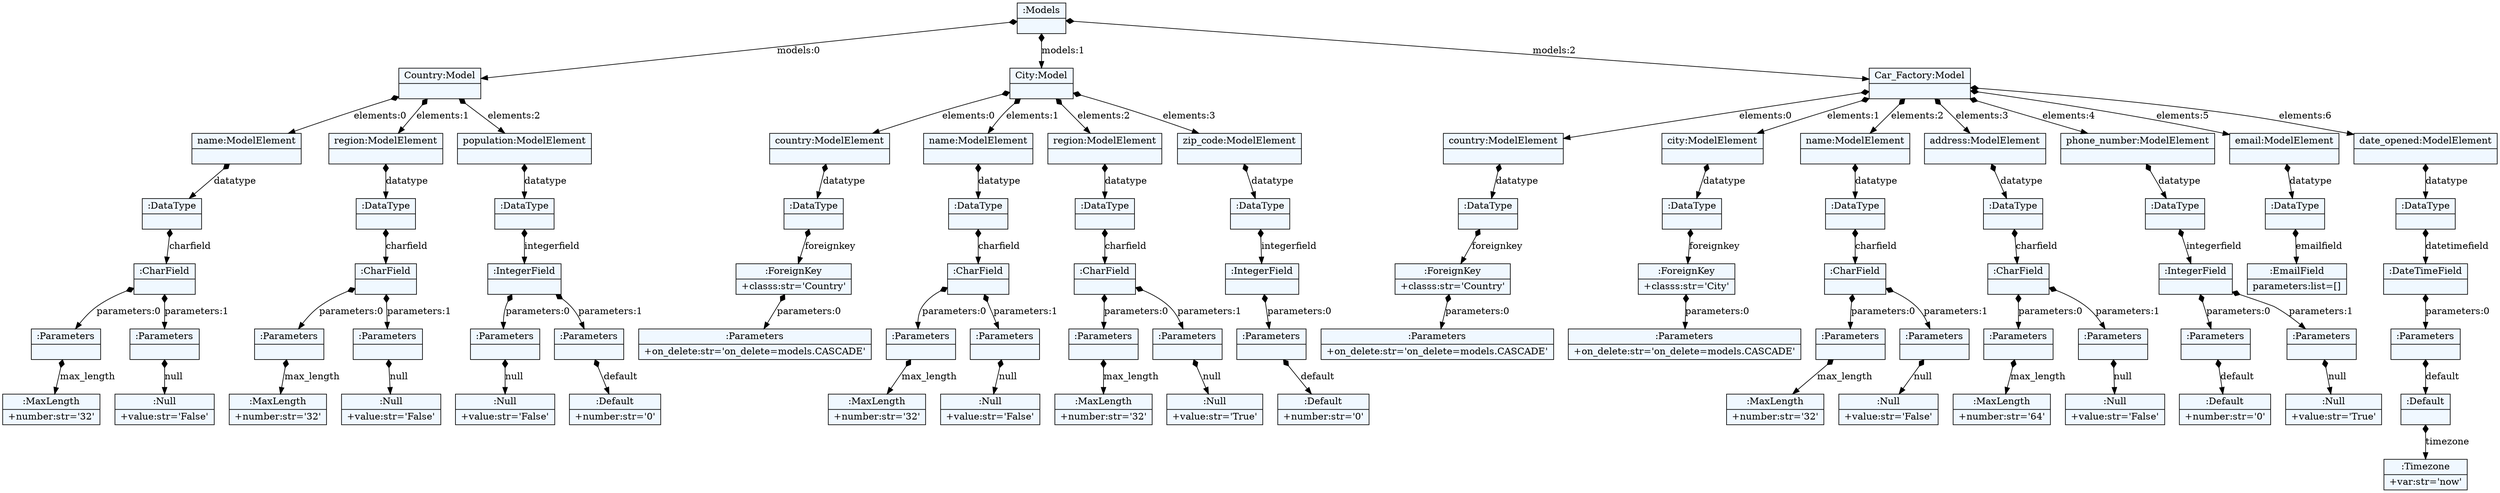 
    digraph xtext {
    fontname = "Bitstream Vera Sans"
    fontsize = 8
    node[
        shape=record,
        style=filled,
        fillcolor=aliceblue
    ]
    nodesep = 0.3
    edge[dir=black,arrowtail=empty]


2419068897376 -> 2419068945800 [label="models:0" arrowtail=diamond dir=both]
2419068945800 -> 2419068946864 [label="elements:0" arrowtail=diamond dir=both]
2419068946864 -> 2419068947144 [label="datatype" arrowtail=diamond dir=both]
2419068947144 -> 2419068947200 [label="charfield" arrowtail=diamond dir=both]
2419068947200 -> 2419068947424 [label="parameters:0" arrowtail=diamond dir=both]
2419068947424 -> 2419068947536 [label="max_length" arrowtail=diamond dir=both]
2419068947536[label="{:MaxLength|+number:str='32'\l}"]
2419068947424[label="{:Parameters|}"]
2419068947200 -> 2419068947480 [label="parameters:1" arrowtail=diamond dir=both]
2419068947480 -> 2419068947648 [label="null" arrowtail=diamond dir=both]
2419068947648[label="{:Null|+value:str='False'\l}"]
2419068947480[label="{:Parameters|}"]
2419068947200[label="{:CharField|}"]
2419068947144[label="{:DataType|}"]
2419068946864[label="{name:ModelElement|}"]
2419068945800 -> 2419068947032 [label="elements:1" arrowtail=diamond dir=both]
2419068947032 -> 2419068946976 [label="datatype" arrowtail=diamond dir=both]
2419068946976 -> 2419068947368 [label="charfield" arrowtail=diamond dir=both]
2419068947368 -> 2419068947872 [label="parameters:0" arrowtail=diamond dir=both]
2419068947872 -> 2419068947928 [label="max_length" arrowtail=diamond dir=both]
2419068947928[label="{:MaxLength|+number:str='32'\l}"]
2419068947872[label="{:Parameters|}"]
2419068947368 -> 2419068947816 [label="parameters:1" arrowtail=diamond dir=both]
2419068947816 -> 2419068948040 [label="null" arrowtail=diamond dir=both]
2419068948040[label="{:Null|+value:str='False'\l}"]
2419068947816[label="{:Parameters|}"]
2419068947368[label="{:CharField|}"]
2419068946976[label="{:DataType|}"]
2419068947032[label="{region:ModelElement|}"]
2419068945800 -> 2419068947256 [label="elements:2" arrowtail=diamond dir=both]
2419068947256 -> 2419068947312 [label="datatype" arrowtail=diamond dir=both]
2419068947312 -> 2419068947704 [label="integerfield" arrowtail=diamond dir=both]
2419068947704 -> 2419068948264 [label="parameters:0" arrowtail=diamond dir=both]
2419068948264 -> 2419068948320 [label="null" arrowtail=diamond dir=both]
2419068948320[label="{:Null|+value:str='False'\l}"]
2419068948264[label="{:Parameters|}"]
2419068947704 -> 2419068948208 [label="parameters:1" arrowtail=diamond dir=both]
2419068948208 -> 2419068948432 [label="default" arrowtail=diamond dir=both]
2419068948432[label="{:Default|+number:str='0'\l}"]
2419068948208[label="{:Parameters|}"]
2419068947704[label="{:IntegerField|}"]
2419068947312[label="{:DataType|}"]
2419068947256[label="{population:ModelElement|}"]
2419068945800[label="{Country:Model|}"]
2419068897376 -> 2419068911232 [label="models:1" arrowtail=diamond dir=both]
2419068911232 -> 2419068946696 [label="elements:0" arrowtail=diamond dir=both]
2419068946696 -> 2419068947984 [label="datatype" arrowtail=diamond dir=both]
2419068947984 -> 2419068948152 [label="foreignkey" arrowtail=diamond dir=both]
2419068948152 -> 2419068997872 [label="parameters:0" arrowtail=diamond dir=both]
2419068997872[label="{:Parameters|+on_delete:str='on_delete=models.CASCADE'\l}"]
2419068948152[label="{:ForeignKey|+classs:str='Country'\l}"]
2419068947984[label="{:DataType|}"]
2419068946696[label="{country:ModelElement|}"]
2419068911232 -> 2419068947592 [label="elements:1" arrowtail=diamond dir=both]
2419068947592 -> 2419068948376 [label="datatype" arrowtail=diamond dir=both]
2419068948376 -> 2419068997760 [label="charfield" arrowtail=diamond dir=both]
2419068997760 -> 2419068998152 [label="parameters:0" arrowtail=diamond dir=both]
2419068998152 -> 2419068998264 [label="max_length" arrowtail=diamond dir=both]
2419068998264[label="{:MaxLength|+number:str='32'\l}"]
2419068998152[label="{:Parameters|}"]
2419068997760 -> 2419068998208 [label="parameters:1" arrowtail=diamond dir=both]
2419068998208 -> 2419068998376 [label="null" arrowtail=diamond dir=both]
2419068998376[label="{:Null|+value:str='False'\l}"]
2419068998208[label="{:Parameters|}"]
2419068997760[label="{:CharField|}"]
2419068948376[label="{:DataType|}"]
2419068947592[label="{name:ModelElement|}"]
2419068911232 -> 2419068947760 [label="elements:2" arrowtail=diamond dir=both]
2419068947760 -> 2419068997816 [label="datatype" arrowtail=diamond dir=both]
2419068997816 -> 2419068997984 [label="charfield" arrowtail=diamond dir=both]
2419068997984 -> 2419068998600 [label="parameters:0" arrowtail=diamond dir=both]
2419068998600 -> 2419068998656 [label="max_length" arrowtail=diamond dir=both]
2419068998656[label="{:MaxLength|+number:str='32'\l}"]
2419068998600[label="{:Parameters|}"]
2419068997984 -> 2419068998544 [label="parameters:1" arrowtail=diamond dir=both]
2419068998544 -> 2419068998768 [label="null" arrowtail=diamond dir=both]
2419068998768[label="{:Null|+value:str='True'\l}"]
2419068998544[label="{:Parameters|}"]
2419068997984[label="{:CharField|}"]
2419068997816[label="{:DataType|}"]
2419068947760[label="{region:ModelElement|}"]
2419068911232 -> 2419068948096 [label="elements:3" arrowtail=diamond dir=both]
2419068948096 -> 2419068998040 [label="datatype" arrowtail=diamond dir=both]
2419068998040 -> 2419068998432 [label="integerfield" arrowtail=diamond dir=both]
2419068998432 -> 2419068998992 [label="parameters:0" arrowtail=diamond dir=both]
2419068998992 -> 2419068999048 [label="default" arrowtail=diamond dir=both]
2419068999048[label="{:Default|+number:str='0'\l}"]
2419068998992[label="{:Parameters|}"]
2419068998432[label="{:IntegerField|}"]
2419068998040[label="{:DataType|}"]
2419068948096[label="{zip_code:ModelElement|}"]
2419068911232[label="{City:Model|}"]
2419068897376 -> 2419068946528 [label="models:2" arrowtail=diamond dir=both]
2419068946528 -> 2419068997704 [label="elements:0" arrowtail=diamond dir=both]
2419068997704 -> 2419068998712 [label="datatype" arrowtail=diamond dir=both]
2419068998712 -> 2419068998880 [label="foreignkey" arrowtail=diamond dir=both]
2419068998880 -> 2419068999216 [label="parameters:0" arrowtail=diamond dir=both]
2419068999216[label="{:Parameters|+on_delete:str='on_delete=models.CASCADE'\l}"]
2419068998880[label="{:ForeignKey|+classs:str='Country'\l}"]
2419068998712[label="{:DataType|}"]
2419068997704[label="{country:ModelElement|}"]
2419068946528 -> 2419068998320 [label="elements:1" arrowtail=diamond dir=both]
2419068998320 -> 2419068998936 [label="datatype" arrowtail=diamond dir=both]
2419068998936 -> 2419068999160 [label="foreignkey" arrowtail=diamond dir=both]
2419068999160 -> 2419068999496 [label="parameters:0" arrowtail=diamond dir=both]
2419068999496[label="{:Parameters|+on_delete:str='on_delete=models.CASCADE'\l}"]
2419068999160[label="{:ForeignKey|+classs:str='City'\l}"]
2419068998936[label="{:DataType|}"]
2419068998320[label="{city:ModelElement|}"]
2419068946528 -> 2419068998488 [label="elements:2" arrowtail=diamond dir=both]
2419068998488 -> 2419068999272 [label="datatype" arrowtail=diamond dir=both]
2419068999272 -> 2419068999440 [label="charfield" arrowtail=diamond dir=both]
2419068999440 -> 2419068999720 [label="parameters:0" arrowtail=diamond dir=both]
2419068999720 -> 2419068999832 [label="max_length" arrowtail=diamond dir=both]
2419068999832[label="{:MaxLength|+number:str='32'\l}"]
2419068999720[label="{:Parameters|}"]
2419068999440 -> 2419068999776 [label="parameters:1" arrowtail=diamond dir=both]
2419068999776 -> 2419068999944 [label="null" arrowtail=diamond dir=both]
2419068999944[label="{:Null|+value:str='False'\l}"]
2419068999776[label="{:Parameters|}"]
2419068999440[label="{:CharField|}"]
2419068999272[label="{:DataType|}"]
2419068998488[label="{name:ModelElement|}"]
2419068946528 -> 2419068998824 [label="elements:3" arrowtail=diamond dir=both]
2419068998824 -> 2419068999384 [label="datatype" arrowtail=diamond dir=both]
2419068999384 -> 2419068999608 [label="charfield" arrowtail=diamond dir=both]
2419068999608 -> 2419069000168 [label="parameters:0" arrowtail=diamond dir=both]
2419069000168 -> 2419069000224 [label="max_length" arrowtail=diamond dir=both]
2419069000224[label="{:MaxLength|+number:str='64'\l}"]
2419069000168[label="{:Parameters|}"]
2419068999608 -> 2419069000112 [label="parameters:1" arrowtail=diamond dir=both]
2419069000112 -> 2419069000336 [label="null" arrowtail=diamond dir=both]
2419069000336[label="{:Null|+value:str='False'\l}"]
2419069000112[label="{:Parameters|}"]
2419068999608[label="{:CharField|}"]
2419068999384[label="{:DataType|}"]
2419068998824[label="{address:ModelElement|}"]
2419068946528 -> 2419068999104 [label="elements:4" arrowtail=diamond dir=both]
2419068999104 -> 2419068999664 [label="datatype" arrowtail=diamond dir=both]
2419068999664 -> 2419069000000 [label="integerfield" arrowtail=diamond dir=both]
2419069000000 -> 2419069000560 [label="parameters:0" arrowtail=diamond dir=both]
2419069000560 -> 2419069000616 [label="default" arrowtail=diamond dir=both]
2419069000616[label="{:Default|+number:str='0'\l}"]
2419069000560[label="{:Parameters|}"]
2419069000000 -> 2419069000504 [label="parameters:1" arrowtail=diamond dir=both]
2419069000504 -> 2419069000728 [label="null" arrowtail=diamond dir=both]
2419069000728[label="{:Null|+value:str='True'\l}"]
2419069000504[label="{:Parameters|}"]
2419069000000[label="{:IntegerField|}"]
2419068999664[label="{:DataType|}"]
2419068999104[label="{phone_number:ModelElement|}"]
2419068946528 -> 2419068999328 [label="elements:5" arrowtail=diamond dir=both]
2419068999328 -> 2419069000056 [label="datatype" arrowtail=diamond dir=both]
2419069000056 -> 2419069000392 [label="emailfield" arrowtail=diamond dir=both]
2419069000392[label="{:EmailField|parameters:list=[]\l}"]
2419069000056[label="{:DataType|}"]
2419068999328[label="{email:ModelElement|}"]
2419068946528 -> 2419068999552 [label="elements:6" arrowtail=diamond dir=both]
2419068999552 -> 2419069000448 [label="datatype" arrowtail=diamond dir=both]
2419069000448 -> 2419069000840 [label="datetimefield" arrowtail=diamond dir=both]
2419069000840 -> 2419069001064 [label="parameters:0" arrowtail=diamond dir=both]
2419069001064 -> 2419069001176 [label="default" arrowtail=diamond dir=both]
2419069001176 -> 2419069001344 [label="timezone" arrowtail=diamond dir=both]
2419069001344[label="{:Timezone|+var:str='now'\l}"]
2419069001176[label="{:Default|}"]
2419069001064[label="{:Parameters|}"]
2419069000840[label="{:DateTimeField|}"]
2419069000448[label="{:DataType|}"]
2419068999552[label="{date_opened:ModelElement|}"]
2419068946528[label="{Car_Factory:Model|}"]
2419068897376[label="{:Models|}"]

}
